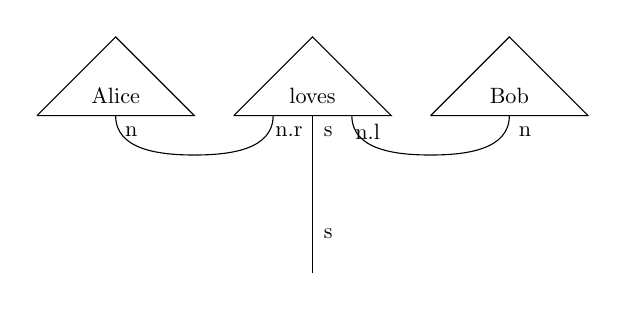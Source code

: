 \begin{tikzpicture}[baseline=(0.base)]
\begin{pgfonlayer}{nodelayer}
\node (0) at (0, 0) {};
\node [style=none, scale=0.8] (1) at (1.2, -0.2) {n};
\node [] (2) at (0.0, 0) {};
\node [] (3) at (2.0, 0) {};
\node [] (4) at (1.0, 1) {};
\node [style=none, scale=0.8] (5) at (1.0, 0.25) {Alice};
\node [style=none, scale=0.8] (6) at (3.2, -0.2) {n.r};
\node [style=none, scale=0.8] (7) at (3.7, -0.2) {s};
\node [style=none, scale=0.8] (8) at (4.2, -0.2) {n.l};
\node [] (9) at (2.5, 0) {};
\node [] (10) at (4.5, 0) {};
\node [] (11) at (3.5, 1) {};
\node [style=none, scale=0.8] (12) at (3.5, 0.25) {loves};
\node [style=none, scale=0.8] (13) at (6.2, -0.2) {n};
\node [] (14) at (5.0, 0) {};
\node [] (15) at (7.0, 0) {};
\node [] (16) at (6.0, 1) {};
\node [style=none, scale=0.8] (17) at (6.0, 0.25) {Bob};
\node [] (18) at (1.0, -0.0) {};
\node [] (19) at (2.0, -0.5) {};
\node [] (20) at (3.0, -0.0) {};
\node [] (21) at (4.0, -0.0) {};
\node [] (22) at (5.0, -0.5) {};
\node [] (23) at (6.0, -0.0) {};
\node [] (24) at (3.5, -0.0) {};
\node [] (25) at (3.5, -2) {};
\node [style=none, scale=0.8] (26) at (3.7, -1.5) {s};
\end{pgfonlayer}
\begin{pgfonlayer}{edgelayer}
\draw [-, fill={white}] (2.center) to (3.center) to (4.center) to (2.center);
\draw [-, fill={white}] (9.center) to (10.center) to (11.center) to (9.center);
\draw [-, fill={white}] (14.center) to (15.center) to (16.center) to (14.center);
\draw [in=180, out=-90] (18.center) to (19.center);
\draw [in=0, out=-90] (20.center) to (19.center);
\draw [in=180, out=-90] (21.center) to (22.center);
\draw [in=0, out=-90] (23.center) to (22.center);
\draw [in=90, out=-90] (24.center) to (25.center);
\end{pgfonlayer}
\end{tikzpicture}
